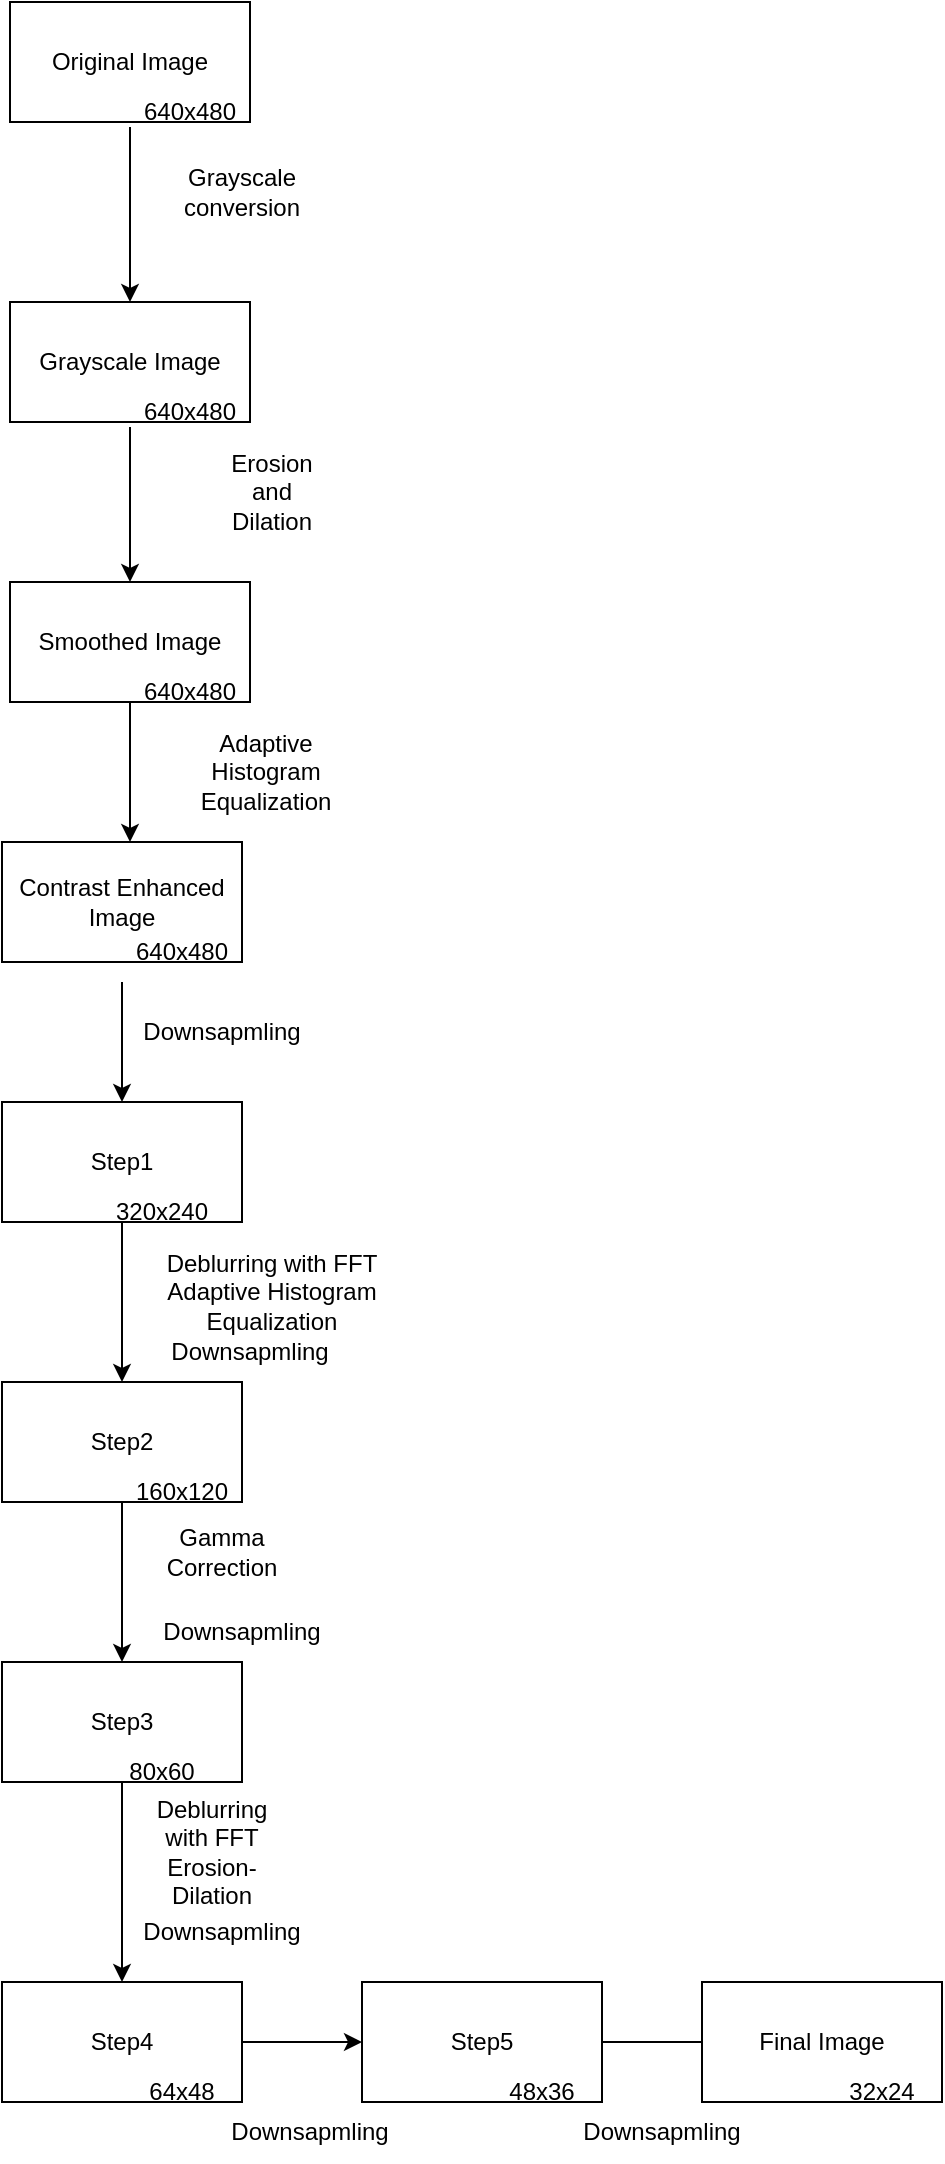 <mxfile version="22.1.18" type="github">
  <diagram name="Sayfa -1" id="Gj2gSd7K2H69_6VzcRKl">
    <mxGraphModel dx="1050" dy="1699" grid="1" gridSize="10" guides="1" tooltips="1" connect="1" arrows="1" fold="1" page="1" pageScale="1" pageWidth="827" pageHeight="1169" math="0" shadow="0">
      <root>
        <mxCell id="0" />
        <mxCell id="1" parent="0" />
        <mxCell id="wFkCNshnGClv44x8eFzm-1" value="Original Image" style="rounded=0;whiteSpace=wrap;html=1;" parent="1" vertex="1">
          <mxGeometry x="264" y="-480" width="120" height="60" as="geometry" />
        </mxCell>
        <mxCell id="wFkCNshnGClv44x8eFzm-2" value="Grayscale Image" style="rounded=0;whiteSpace=wrap;html=1;" parent="1" vertex="1">
          <mxGeometry x="264" y="-330" width="120" height="60" as="geometry" />
        </mxCell>
        <mxCell id="wFkCNshnGClv44x8eFzm-9" value="" style="edgeStyle=orthogonalEdgeStyle;rounded=0;orthogonalLoop=1;jettySize=auto;html=1;exitX=0;exitY=0.75;exitDx=0;exitDy=0;" parent="1" source="wFkCNshnGClv44x8eFzm-3" target="wFkCNshnGClv44x8eFzm-2" edge="1">
          <mxGeometry relative="1" as="geometry">
            <Array as="points">
              <mxPoint x="324" y="-400" />
              <mxPoint x="324" y="-400" />
            </Array>
          </mxGeometry>
        </mxCell>
        <mxCell id="wFkCNshnGClv44x8eFzm-3" value="640x480" style="text;html=1;strokeColor=none;fillColor=none;align=center;verticalAlign=middle;whiteSpace=wrap;rounded=0;" parent="1" vertex="1">
          <mxGeometry x="324" y="-440" width="60" height="30" as="geometry" />
        </mxCell>
        <mxCell id="wFkCNshnGClv44x8eFzm-10" value="" style="edgeStyle=orthogonalEdgeStyle;rounded=0;orthogonalLoop=1;jettySize=auto;html=1;exitX=0;exitY=0.75;exitDx=0;exitDy=0;" parent="1" source="wFkCNshnGClv44x8eFzm-4" target="wFkCNshnGClv44x8eFzm-5" edge="1">
          <mxGeometry relative="1" as="geometry">
            <Array as="points">
              <mxPoint x="324" y="-267" />
              <mxPoint x="324" y="-160" />
            </Array>
          </mxGeometry>
        </mxCell>
        <mxCell id="wFkCNshnGClv44x8eFzm-4" value="640x480" style="text;html=1;strokeColor=none;fillColor=none;align=center;verticalAlign=middle;whiteSpace=wrap;rounded=0;" parent="1" vertex="1">
          <mxGeometry x="324" y="-290" width="60" height="30" as="geometry" />
        </mxCell>
        <mxCell id="khkEsvPdjJkN44EHwx-8-8" value="" style="edgeStyle=orthogonalEdgeStyle;rounded=0;orthogonalLoop=1;jettySize=auto;html=1;" parent="1" source="wFkCNshnGClv44x8eFzm-5" target="khkEsvPdjJkN44EHwx-8-6" edge="1">
          <mxGeometry relative="1" as="geometry">
            <Array as="points">
              <mxPoint x="324" y="-80" />
              <mxPoint x="324" y="-80" />
            </Array>
          </mxGeometry>
        </mxCell>
        <mxCell id="wFkCNshnGClv44x8eFzm-5" value="Smoothed Image" style="rounded=0;whiteSpace=wrap;html=1;" parent="1" vertex="1">
          <mxGeometry x="264" y="-190" width="120" height="60" as="geometry" />
        </mxCell>
        <mxCell id="wFkCNshnGClv44x8eFzm-12" value="640x480" style="text;html=1;strokeColor=none;fillColor=none;align=center;verticalAlign=middle;whiteSpace=wrap;rounded=0;" parent="1" vertex="1">
          <mxGeometry x="324" y="-150" width="60" height="30" as="geometry" />
        </mxCell>
        <mxCell id="khkEsvPdjJkN44EHwx-8-6" value="Contrast Enhanced Image" style="rounded=0;whiteSpace=wrap;html=1;" parent="1" vertex="1">
          <mxGeometry x="260" y="-60" width="120" height="60" as="geometry" />
        </mxCell>
        <mxCell id="khkEsvPdjJkN44EHwx-8-11" value="" style="edgeStyle=orthogonalEdgeStyle;rounded=0;orthogonalLoop=1;jettySize=auto;html=1;" parent="1" source="khkEsvPdjJkN44EHwx-8-9" target="khkEsvPdjJkN44EHwx-8-10" edge="1">
          <mxGeometry relative="1" as="geometry">
            <Array as="points">
              <mxPoint x="320" y="20" />
              <mxPoint x="320" y="20" />
            </Array>
          </mxGeometry>
        </mxCell>
        <mxCell id="khkEsvPdjJkN44EHwx-8-9" value="640x480" style="text;html=1;strokeColor=none;fillColor=none;align=center;verticalAlign=middle;whiteSpace=wrap;rounded=0;" parent="1" vertex="1">
          <mxGeometry x="320" y="-20" width="60" height="30" as="geometry" />
        </mxCell>
        <mxCell id="khkEsvPdjJkN44EHwx-8-16" value="" style="edgeStyle=orthogonalEdgeStyle;rounded=0;orthogonalLoop=1;jettySize=auto;html=1;" parent="1" source="khkEsvPdjJkN44EHwx-8-10" target="khkEsvPdjJkN44EHwx-8-15" edge="1">
          <mxGeometry relative="1" as="geometry" />
        </mxCell>
        <mxCell id="khkEsvPdjJkN44EHwx-8-10" value="Step1" style="rounded=0;whiteSpace=wrap;html=1;" parent="1" vertex="1">
          <mxGeometry x="260" y="70" width="120" height="60" as="geometry" />
        </mxCell>
        <mxCell id="khkEsvPdjJkN44EHwx-8-12" value="Downsapmling" style="text;html=1;strokeColor=none;fillColor=none;align=center;verticalAlign=middle;whiteSpace=wrap;rounded=0;" parent="1" vertex="1">
          <mxGeometry x="340" y="20" width="60" height="30" as="geometry" />
        </mxCell>
        <mxCell id="khkEsvPdjJkN44EHwx-8-13" value="320x240" style="text;html=1;strokeColor=none;fillColor=none;align=center;verticalAlign=middle;whiteSpace=wrap;rounded=0;" parent="1" vertex="1">
          <mxGeometry x="310" y="110" width="60" height="30" as="geometry" />
        </mxCell>
        <mxCell id="khkEsvPdjJkN44EHwx-8-22" value="" style="edgeStyle=orthogonalEdgeStyle;rounded=0;orthogonalLoop=1;jettySize=auto;html=1;" parent="1" source="khkEsvPdjJkN44EHwx-8-15" target="khkEsvPdjJkN44EHwx-8-21" edge="1">
          <mxGeometry relative="1" as="geometry" />
        </mxCell>
        <mxCell id="khkEsvPdjJkN44EHwx-8-15" value="Step2" style="rounded=0;whiteSpace=wrap;html=1;" parent="1" vertex="1">
          <mxGeometry x="260" y="210" width="120" height="60" as="geometry" />
        </mxCell>
        <mxCell id="khkEsvPdjJkN44EHwx-8-18" value="Deblurring with FFT&lt;br&gt;Adaptive Histogram Equalization" style="text;html=1;strokeColor=none;fillColor=none;align=center;verticalAlign=middle;whiteSpace=wrap;rounded=0;" parent="1" vertex="1">
          <mxGeometry x="327" y="150" width="136" height="30" as="geometry" />
        </mxCell>
        <mxCell id="khkEsvPdjJkN44EHwx-8-19" value="Downsapmling" style="text;html=1;strokeColor=none;fillColor=none;align=center;verticalAlign=middle;whiteSpace=wrap;rounded=0;" parent="1" vertex="1">
          <mxGeometry x="354" y="180" width="60" height="30" as="geometry" />
        </mxCell>
        <mxCell id="khkEsvPdjJkN44EHwx-8-20" value="160x120" style="text;html=1;strokeColor=none;fillColor=none;align=center;verticalAlign=middle;whiteSpace=wrap;rounded=0;" parent="1" vertex="1">
          <mxGeometry x="320" y="250" width="60" height="30" as="geometry" />
        </mxCell>
        <mxCell id="khkEsvPdjJkN44EHwx-8-27" value="" style="edgeStyle=orthogonalEdgeStyle;rounded=0;orthogonalLoop=1;jettySize=auto;html=1;" parent="1" source="khkEsvPdjJkN44EHwx-8-21" target="khkEsvPdjJkN44EHwx-8-26" edge="1">
          <mxGeometry relative="1" as="geometry" />
        </mxCell>
        <mxCell id="khkEsvPdjJkN44EHwx-8-21" value="Step3" style="rounded=0;whiteSpace=wrap;html=1;" parent="1" vertex="1">
          <mxGeometry x="260" y="350" width="120" height="60" as="geometry" />
        </mxCell>
        <mxCell id="khkEsvPdjJkN44EHwx-8-23" value="Gamma Correction" style="text;html=1;strokeColor=none;fillColor=none;align=center;verticalAlign=middle;whiteSpace=wrap;rounded=0;" parent="1" vertex="1">
          <mxGeometry x="340" y="280" width="60" height="30" as="geometry" />
        </mxCell>
        <mxCell id="khkEsvPdjJkN44EHwx-8-24" value="Downsapmling" style="text;html=1;strokeColor=none;fillColor=none;align=center;verticalAlign=middle;whiteSpace=wrap;rounded=0;" parent="1" vertex="1">
          <mxGeometry x="350" y="320" width="60" height="30" as="geometry" />
        </mxCell>
        <mxCell id="khkEsvPdjJkN44EHwx-8-25" value="80x60" style="text;html=1;strokeColor=none;fillColor=none;align=center;verticalAlign=middle;whiteSpace=wrap;rounded=0;" parent="1" vertex="1">
          <mxGeometry x="310" y="390" width="60" height="30" as="geometry" />
        </mxCell>
        <mxCell id="khkEsvPdjJkN44EHwx-8-32" value="" style="edgeStyle=orthogonalEdgeStyle;rounded=0;orthogonalLoop=1;jettySize=auto;html=1;" parent="1" source="khkEsvPdjJkN44EHwx-8-26" target="khkEsvPdjJkN44EHwx-8-30" edge="1">
          <mxGeometry relative="1" as="geometry" />
        </mxCell>
        <mxCell id="khkEsvPdjJkN44EHwx-8-26" value="Step4" style="rounded=0;whiteSpace=wrap;html=1;" parent="1" vertex="1">
          <mxGeometry x="260" y="510" width="120" height="60" as="geometry" />
        </mxCell>
        <mxCell id="khkEsvPdjJkN44EHwx-8-28" value="Downsapmling" style="text;html=1;strokeColor=none;fillColor=none;align=center;verticalAlign=middle;whiteSpace=wrap;rounded=0;" parent="1" vertex="1">
          <mxGeometry x="340" y="470" width="60" height="30" as="geometry" />
        </mxCell>
        <mxCell id="khkEsvPdjJkN44EHwx-8-29" value="64x48" style="text;html=1;strokeColor=none;fillColor=none;align=center;verticalAlign=middle;whiteSpace=wrap;rounded=0;" parent="1" vertex="1">
          <mxGeometry x="320" y="550" width="60" height="30" as="geometry" />
        </mxCell>
        <mxCell id="khkEsvPdjJkN44EHwx-8-36" value="" style="edgeStyle=orthogonalEdgeStyle;rounded=0;orthogonalLoop=1;jettySize=auto;html=1;" parent="1" source="khkEsvPdjJkN44EHwx-8-30" target="khkEsvPdjJkN44EHwx-8-35" edge="1">
          <mxGeometry relative="1" as="geometry" />
        </mxCell>
        <mxCell id="khkEsvPdjJkN44EHwx-8-30" value="Step5" style="rounded=0;whiteSpace=wrap;html=1;" parent="1" vertex="1">
          <mxGeometry x="440" y="510" width="120" height="60" as="geometry" />
        </mxCell>
        <mxCell id="khkEsvPdjJkN44EHwx-8-31" value="48x36" style="text;html=1;strokeColor=none;fillColor=none;align=center;verticalAlign=middle;whiteSpace=wrap;rounded=0;" parent="1" vertex="1">
          <mxGeometry x="500" y="550" width="60" height="30" as="geometry" />
        </mxCell>
        <mxCell id="khkEsvPdjJkN44EHwx-8-33" value="Downsapmling" style="text;html=1;strokeColor=none;fillColor=none;align=center;verticalAlign=middle;whiteSpace=wrap;rounded=0;" parent="1" vertex="1">
          <mxGeometry x="384" y="570" width="60" height="30" as="geometry" />
        </mxCell>
        <mxCell id="khkEsvPdjJkN44EHwx-8-34" value="Final Image" style="rounded=0;whiteSpace=wrap;html=1;" parent="1" vertex="1">
          <mxGeometry x="610" y="510" width="120" height="60" as="geometry" />
        </mxCell>
        <mxCell id="khkEsvPdjJkN44EHwx-8-35" value="32x24" style="text;html=1;strokeColor=none;fillColor=none;align=center;verticalAlign=middle;whiteSpace=wrap;rounded=0;" parent="1" vertex="1">
          <mxGeometry x="670" y="550" width="60" height="30" as="geometry" />
        </mxCell>
        <mxCell id="khkEsvPdjJkN44EHwx-8-37" value="Downsapmling" style="text;html=1;strokeColor=none;fillColor=none;align=center;verticalAlign=middle;whiteSpace=wrap;rounded=0;" parent="1" vertex="1">
          <mxGeometry x="560" y="570" width="60" height="30" as="geometry" />
        </mxCell>
        <mxCell id="khkEsvPdjJkN44EHwx-8-38" value="Grayscale conversion" style="text;html=1;strokeColor=none;fillColor=none;align=center;verticalAlign=middle;whiteSpace=wrap;rounded=0;" parent="1" vertex="1">
          <mxGeometry x="335" y="-400" width="90" height="30" as="geometry" />
        </mxCell>
        <mxCell id="_zLME86XKNih1tHMlNpd-1" value="Erosion and Dilation" style="text;html=1;strokeColor=none;fillColor=none;align=center;verticalAlign=middle;whiteSpace=wrap;rounded=0;" vertex="1" parent="1">
          <mxGeometry x="365" y="-250" width="60" height="30" as="geometry" />
        </mxCell>
        <mxCell id="_zLME86XKNih1tHMlNpd-2" value="Adaptive Histogram Equalization" style="text;html=1;strokeColor=none;fillColor=none;align=center;verticalAlign=middle;whiteSpace=wrap;rounded=0;" vertex="1" parent="1">
          <mxGeometry x="362" y="-110" width="60" height="30" as="geometry" />
        </mxCell>
        <mxCell id="_zLME86XKNih1tHMlNpd-3" value="Deblurring with FFT&lt;br&gt;Erosion-Dilation" style="text;html=1;strokeColor=none;fillColor=none;align=center;verticalAlign=middle;whiteSpace=wrap;rounded=0;" vertex="1" parent="1">
          <mxGeometry x="335" y="430" width="60" height="30" as="geometry" />
        </mxCell>
      </root>
    </mxGraphModel>
  </diagram>
</mxfile>
